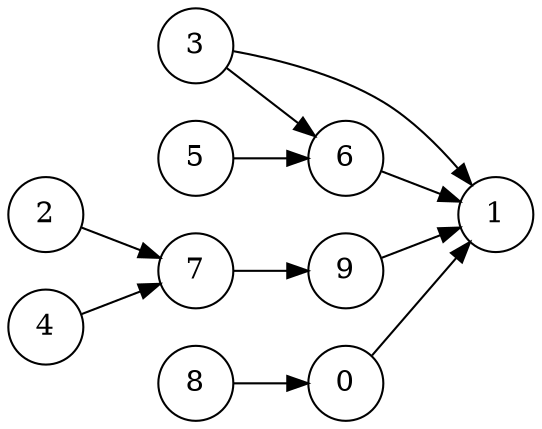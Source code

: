digraph {
rankdir = LR;
node [shape = circle];
"0" -> "1"
"2" -> "7"
"3" -> "1"
"3" -> "6"
"4" -> "7"
"5" -> "6"
"6" -> "1"
"7" -> "9"
"8" -> "0"
"9" -> "1"
}
